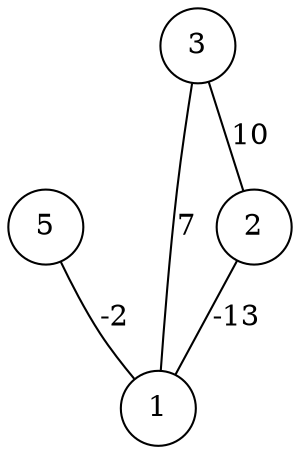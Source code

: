 graph { 
	 fontname="Helvetica,Arial,sans-serif" 
	 node [shape = circle]; 
	 5 -- 1 [label = "-2"];
	 3 -- 1 [label = "7"];
	 3 -- 2 [label = "10"];
	 2 -- 1 [label = "-13"];
	 1;
	 2;
	 3;
	 5;
}

